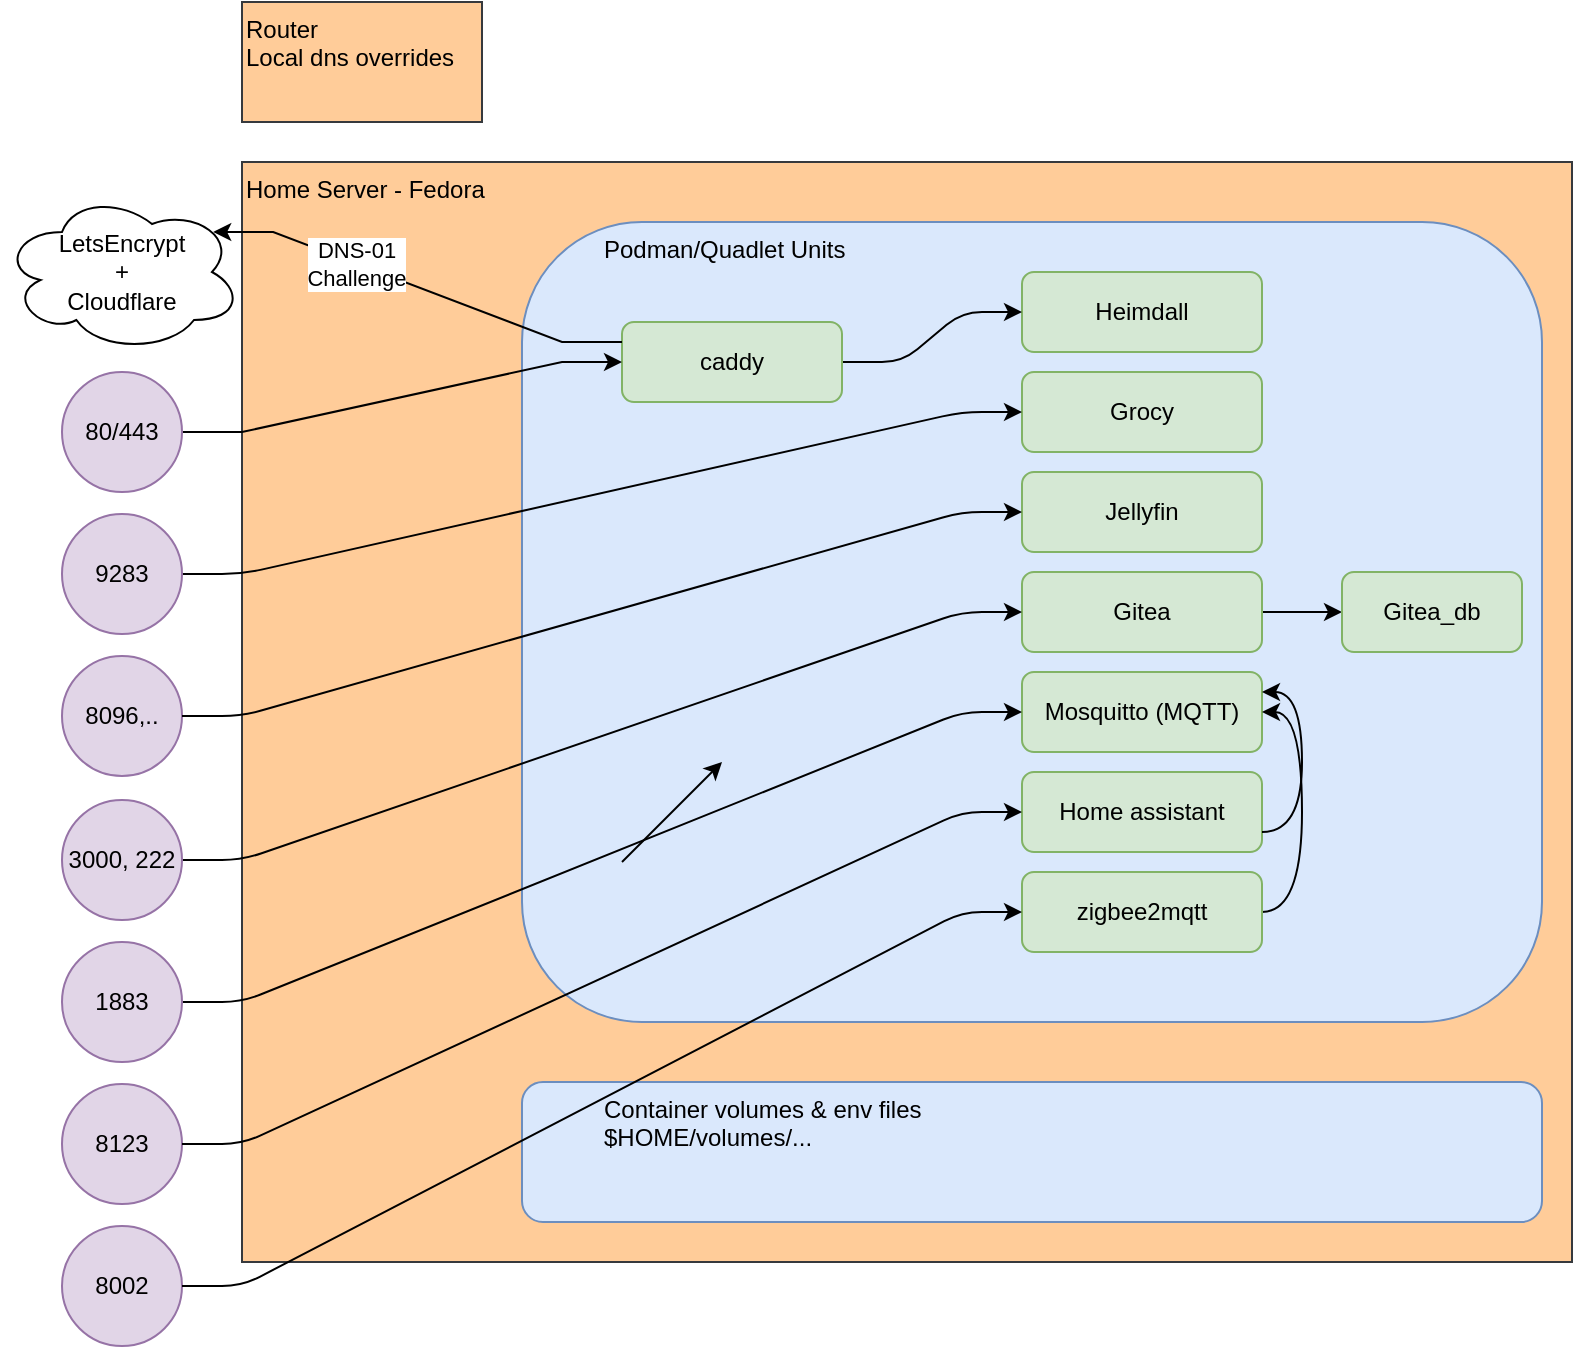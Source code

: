 <mxfile version="24.7.17">
  <diagram name="Page-1" id="gtvftUSgISxj2XFJo2aM">
    <mxGraphModel dx="1121" dy="751" grid="1" gridSize="10" guides="1" tooltips="1" connect="1" arrows="1" fold="1" page="1" pageScale="1" pageWidth="850" pageHeight="1100" math="0" shadow="0">
      <root>
        <mxCell id="0" />
        <mxCell id="1" parent="0" />
        <mxCell id="CPuX9Urkzcby9qmbXAsg-2" value="&lt;div&gt;Home Server - Fedora&lt;br&gt;&lt;/div&gt;" style="rounded=0;whiteSpace=wrap;html=1;verticalAlign=top;align=left;fillColor=#ffcc99;strokeColor=#36393d;" vertex="1" parent="1">
          <mxGeometry x="140" y="130" width="665" height="550" as="geometry" />
        </mxCell>
        <mxCell id="CPuX9Urkzcby9qmbXAsg-26" value="Podman/Quadlet Units" style="rounded=1;whiteSpace=wrap;html=1;fillColor=#dae8fc;strokeColor=#6c8ebf;perimeterSpacing=0;verticalAlign=top;align=left;spacingLeft=39;" vertex="1" parent="1">
          <mxGeometry x="280" y="160" width="510" height="400" as="geometry" />
        </mxCell>
        <mxCell id="CPuX9Urkzcby9qmbXAsg-3" value="Heimdall" style="rounded=1;whiteSpace=wrap;html=1;fillColor=#d5e8d4;strokeColor=#82b366;" vertex="1" parent="1">
          <mxGeometry x="530" y="185" width="120" height="40" as="geometry" />
        </mxCell>
        <mxCell id="CPuX9Urkzcby9qmbXAsg-4" value="Grocy" style="rounded=1;whiteSpace=wrap;html=1;fillColor=#d5e8d4;strokeColor=#82b366;" vertex="1" parent="1">
          <mxGeometry x="530" y="235" width="120" height="40" as="geometry" />
        </mxCell>
        <mxCell id="CPuX9Urkzcby9qmbXAsg-5" value="Jellyfin" style="rounded=1;whiteSpace=wrap;html=1;fillColor=#d5e8d4;strokeColor=#82b366;" vertex="1" parent="1">
          <mxGeometry x="530" y="285" width="120" height="40" as="geometry" />
        </mxCell>
        <mxCell id="CPuX9Urkzcby9qmbXAsg-29" style="edgeStyle=orthogonalEdgeStyle;rounded=0;orthogonalLoop=1;jettySize=auto;html=1;exitX=1;exitY=0.5;exitDx=0;exitDy=0;entryX=0;entryY=0.5;entryDx=0;entryDy=0;" edge="1" parent="1" source="CPuX9Urkzcby9qmbXAsg-6" target="CPuX9Urkzcby9qmbXAsg-7">
          <mxGeometry relative="1" as="geometry" />
        </mxCell>
        <mxCell id="CPuX9Urkzcby9qmbXAsg-6" value="Gitea" style="rounded=1;whiteSpace=wrap;html=1;fillColor=#d5e8d4;strokeColor=#82b366;" vertex="1" parent="1">
          <mxGeometry x="530" y="335" width="120" height="40" as="geometry" />
        </mxCell>
        <mxCell id="CPuX9Urkzcby9qmbXAsg-7" value="Gitea_db" style="rounded=1;whiteSpace=wrap;html=1;fillColor=#d5e8d4;strokeColor=#82b366;" vertex="1" parent="1">
          <mxGeometry x="690" y="335" width="90" height="40" as="geometry" />
        </mxCell>
        <mxCell id="CPuX9Urkzcby9qmbXAsg-8" value="Mosquitto (MQTT)" style="rounded=1;whiteSpace=wrap;html=1;fillColor=#d5e8d4;strokeColor=#82b366;" vertex="1" parent="1">
          <mxGeometry x="530" y="385" width="120" height="40" as="geometry" />
        </mxCell>
        <mxCell id="CPuX9Urkzcby9qmbXAsg-9" value="Home assistant" style="rounded=1;whiteSpace=wrap;html=1;fillColor=#d5e8d4;strokeColor=#82b366;" vertex="1" parent="1">
          <mxGeometry x="530" y="435" width="120" height="40" as="geometry" />
        </mxCell>
        <mxCell id="CPuX9Urkzcby9qmbXAsg-45" style="edgeStyle=orthogonalEdgeStyle;rounded=0;orthogonalLoop=1;jettySize=auto;html=1;exitX=1;exitY=0.5;exitDx=0;exitDy=0;entryX=1;entryY=0.5;entryDx=0;entryDy=0;curved=1;" edge="1" parent="1" source="CPuX9Urkzcby9qmbXAsg-10" target="CPuX9Urkzcby9qmbXAsg-8">
          <mxGeometry relative="1" as="geometry" />
        </mxCell>
        <mxCell id="CPuX9Urkzcby9qmbXAsg-10" value="zigbee2mqtt" style="rounded=1;whiteSpace=wrap;html=1;fillColor=#d5e8d4;strokeColor=#82b366;" vertex="1" parent="1">
          <mxGeometry x="530" y="485" width="120" height="40" as="geometry" />
        </mxCell>
        <mxCell id="CPuX9Urkzcby9qmbXAsg-15" style="edgeStyle=entityRelationEdgeStyle;rounded=1;orthogonalLoop=1;jettySize=auto;html=1;entryX=0;entryY=0.5;entryDx=0;entryDy=0;" edge="1" parent="1" source="CPuX9Urkzcby9qmbXAsg-11" target="CPuX9Urkzcby9qmbXAsg-3">
          <mxGeometry relative="1" as="geometry" />
        </mxCell>
        <mxCell id="CPuX9Urkzcby9qmbXAsg-11" value="caddy" style="rounded=1;whiteSpace=wrap;html=1;fillColor=#d5e8d4;strokeColor=#82b366;" vertex="1" parent="1">
          <mxGeometry x="330" y="210" width="110" height="40" as="geometry" />
        </mxCell>
        <mxCell id="CPuX9Urkzcby9qmbXAsg-16" value="" style="endArrow=classic;html=1;rounded=0;entryX=0;entryY=0.5;entryDx=0;entryDy=0;exitX=1;exitY=0.5;exitDx=0;exitDy=0;edgeStyle=entityRelationEdgeStyle;" edge="1" parent="1" source="CPuX9Urkzcby9qmbXAsg-17" target="CPuX9Urkzcby9qmbXAsg-11">
          <mxGeometry width="50" height="50" relative="1" as="geometry">
            <mxPoint x="80" y="235" as="sourcePoint" />
            <mxPoint x="450" y="385" as="targetPoint" />
          </mxGeometry>
        </mxCell>
        <mxCell id="CPuX9Urkzcby9qmbXAsg-17" value="80/443" style="ellipse;whiteSpace=wrap;html=1;fillColor=#e1d5e7;strokeColor=#9673a6;" vertex="1" parent="1">
          <mxGeometry x="50" y="235" width="60" height="60" as="geometry" />
        </mxCell>
        <mxCell id="CPuX9Urkzcby9qmbXAsg-18" value="LetsEncrypt&lt;br&gt;+&lt;br&gt;Cloudflare" style="ellipse;shape=cloud;whiteSpace=wrap;html=1;" vertex="1" parent="1">
          <mxGeometry x="20" y="145" width="120" height="80" as="geometry" />
        </mxCell>
        <mxCell id="CPuX9Urkzcby9qmbXAsg-22" value="&lt;div&gt;Router&lt;br&gt;Local dns overrides&lt;br&gt;&lt;/div&gt;" style="rounded=0;whiteSpace=wrap;html=1;align=left;verticalAlign=top;fillColor=#ffcc99;strokeColor=#36393d;" vertex="1" parent="1">
          <mxGeometry x="140" y="50" width="120" height="60" as="geometry" />
        </mxCell>
        <mxCell id="CPuX9Urkzcby9qmbXAsg-24" value="" style="endArrow=classic;html=1;rounded=0;exitX=0;exitY=0.25;exitDx=0;exitDy=0;entryX=0.88;entryY=0.25;entryDx=0;entryDy=0;entryPerimeter=0;edgeStyle=entityRelationEdgeStyle;" edge="1" parent="1" source="CPuX9Urkzcby9qmbXAsg-11" target="CPuX9Urkzcby9qmbXAsg-18">
          <mxGeometry width="50" height="50" relative="1" as="geometry">
            <mxPoint x="400" y="360" as="sourcePoint" />
            <mxPoint x="450" y="310" as="targetPoint" />
          </mxGeometry>
        </mxCell>
        <mxCell id="CPuX9Urkzcby9qmbXAsg-25" value="DNS-01 &lt;br&gt;Challenge" style="edgeLabel;html=1;align=center;verticalAlign=middle;resizable=0;points=[];" vertex="1" connectable="0" parent="CPuX9Urkzcby9qmbXAsg-24">
          <mxGeometry x="0.316" relative="1" as="geometry">
            <mxPoint as="offset" />
          </mxGeometry>
        </mxCell>
        <mxCell id="CPuX9Urkzcby9qmbXAsg-27" value="Container volumes &amp;amp; env files&lt;br&gt;$HOME/volumes/..." style="rounded=1;whiteSpace=wrap;html=1;fillColor=#dae8fc;strokeColor=#6c8ebf;perimeterSpacing=0;verticalAlign=top;align=left;spacingLeft=39;" vertex="1" parent="1">
          <mxGeometry x="280" y="590" width="510" height="70" as="geometry" />
        </mxCell>
        <mxCell id="CPuX9Urkzcby9qmbXAsg-32" style="edgeStyle=entityRelationEdgeStyle;rounded=1;orthogonalLoop=1;jettySize=auto;html=1;exitX=1;exitY=0.5;exitDx=0;exitDy=0;entryX=0;entryY=0.5;entryDx=0;entryDy=0;" edge="1" parent="1" source="CPuX9Urkzcby9qmbXAsg-30" target="CPuX9Urkzcby9qmbXAsg-4">
          <mxGeometry relative="1" as="geometry" />
        </mxCell>
        <mxCell id="CPuX9Urkzcby9qmbXAsg-30" value="9283" style="ellipse;whiteSpace=wrap;html=1;fillColor=#e1d5e7;strokeColor=#9673a6;" vertex="1" parent="1">
          <mxGeometry x="50" y="306" width="60" height="60" as="geometry" />
        </mxCell>
        <mxCell id="CPuX9Urkzcby9qmbXAsg-33" value="8096,.." style="ellipse;whiteSpace=wrap;html=1;fillColor=#e1d5e7;strokeColor=#9673a6;" vertex="1" parent="1">
          <mxGeometry x="50" y="377" width="60" height="60" as="geometry" />
        </mxCell>
        <mxCell id="CPuX9Urkzcby9qmbXAsg-34" style="edgeStyle=entityRelationEdgeStyle;rounded=1;orthogonalLoop=1;jettySize=auto;html=1;exitX=1;exitY=0.5;exitDx=0;exitDy=0;entryX=0;entryY=0.5;entryDx=0;entryDy=0;" edge="1" parent="1" source="CPuX9Urkzcby9qmbXAsg-33" target="CPuX9Urkzcby9qmbXAsg-5">
          <mxGeometry relative="1" as="geometry">
            <mxPoint x="121" y="434" as="sourcePoint" />
            <mxPoint x="540" y="265" as="targetPoint" />
          </mxGeometry>
        </mxCell>
        <mxCell id="CPuX9Urkzcby9qmbXAsg-35" style="edgeStyle=entityRelationEdgeStyle;rounded=1;orthogonalLoop=1;jettySize=auto;html=1;exitX=1;exitY=0.5;exitDx=0;exitDy=0;entryX=0;entryY=0.5;entryDx=0;entryDy=0;" edge="1" source="CPuX9Urkzcby9qmbXAsg-36" parent="1" target="CPuX9Urkzcby9qmbXAsg-6">
          <mxGeometry relative="1" as="geometry">
            <mxPoint x="121" y="504" as="sourcePoint" />
            <mxPoint x="530" y="375" as="targetPoint" />
          </mxGeometry>
        </mxCell>
        <mxCell id="CPuX9Urkzcby9qmbXAsg-36" value="3000, 222" style="ellipse;whiteSpace=wrap;html=1;fillColor=#e1d5e7;strokeColor=#9673a6;" vertex="1" parent="1">
          <mxGeometry x="50" y="449" width="60" height="60" as="geometry" />
        </mxCell>
        <mxCell id="CPuX9Urkzcby9qmbXAsg-37" style="edgeStyle=entityRelationEdgeStyle;rounded=1;orthogonalLoop=1;jettySize=auto;html=1;exitX=1;exitY=0.5;exitDx=0;exitDy=0;entryX=0;entryY=0.5;entryDx=0;entryDy=0;" edge="1" source="CPuX9Urkzcby9qmbXAsg-38" parent="1" target="CPuX9Urkzcby9qmbXAsg-8">
          <mxGeometry relative="1" as="geometry">
            <mxPoint x="131" y="514" as="sourcePoint" />
            <mxPoint x="540" y="365" as="targetPoint" />
          </mxGeometry>
        </mxCell>
        <mxCell id="CPuX9Urkzcby9qmbXAsg-38" value="1883" style="ellipse;whiteSpace=wrap;html=1;fillColor=#e1d5e7;strokeColor=#9673a6;" vertex="1" parent="1">
          <mxGeometry x="50" y="520" width="60" height="60" as="geometry" />
        </mxCell>
        <mxCell id="CPuX9Urkzcby9qmbXAsg-40" value="8123" style="ellipse;whiteSpace=wrap;html=1;fillColor=#e1d5e7;strokeColor=#9673a6;" vertex="1" parent="1">
          <mxGeometry x="50" y="591" width="60" height="60" as="geometry" />
        </mxCell>
        <mxCell id="CPuX9Urkzcby9qmbXAsg-41" style="edgeStyle=entityRelationEdgeStyle;rounded=1;orthogonalLoop=1;jettySize=auto;html=1;exitX=1;exitY=0.5;exitDx=0;exitDy=0;entryX=0;entryY=0.5;entryDx=0;entryDy=0;" edge="1" source="CPuX9Urkzcby9qmbXAsg-40" parent="1" target="CPuX9Urkzcby9qmbXAsg-9">
          <mxGeometry relative="1" as="geometry">
            <mxPoint x="131" y="584" as="sourcePoint" />
            <mxPoint x="530" y="475" as="targetPoint" />
          </mxGeometry>
        </mxCell>
        <mxCell id="CPuX9Urkzcby9qmbXAsg-42" value="8002" style="ellipse;whiteSpace=wrap;html=1;fillColor=#e1d5e7;strokeColor=#9673a6;" vertex="1" parent="1">
          <mxGeometry x="50" y="662" width="60" height="60" as="geometry" />
        </mxCell>
        <mxCell id="CPuX9Urkzcby9qmbXAsg-43" style="edgeStyle=entityRelationEdgeStyle;rounded=1;orthogonalLoop=1;jettySize=auto;html=1;exitX=1;exitY=0.5;exitDx=0;exitDy=0;entryX=0;entryY=0.5;entryDx=0;entryDy=0;" edge="1" source="CPuX9Urkzcby9qmbXAsg-42" parent="1" target="CPuX9Urkzcby9qmbXAsg-10">
          <mxGeometry relative="1" as="geometry">
            <mxPoint x="131" y="659" as="sourcePoint" />
            <mxPoint x="530" y="550" as="targetPoint" />
          </mxGeometry>
        </mxCell>
        <mxCell id="CPuX9Urkzcby9qmbXAsg-44" value="" style="endArrow=classic;html=1;rounded=0;" edge="1" parent="1">
          <mxGeometry width="50" height="50" relative="1" as="geometry">
            <mxPoint x="330" y="480" as="sourcePoint" />
            <mxPoint x="380" y="430" as="targetPoint" />
          </mxGeometry>
        </mxCell>
        <mxCell id="CPuX9Urkzcby9qmbXAsg-46" style="edgeStyle=orthogonalEdgeStyle;rounded=0;orthogonalLoop=1;jettySize=auto;html=1;exitX=1;exitY=0.75;exitDx=0;exitDy=0;entryX=1;entryY=0.25;entryDx=0;entryDy=0;curved=1;" edge="1" parent="1" source="CPuX9Urkzcby9qmbXAsg-9" target="CPuX9Urkzcby9qmbXAsg-8">
          <mxGeometry relative="1" as="geometry">
            <mxPoint x="660" y="515" as="sourcePoint" />
            <mxPoint x="660" y="415" as="targetPoint" />
          </mxGeometry>
        </mxCell>
      </root>
    </mxGraphModel>
  </diagram>
</mxfile>
